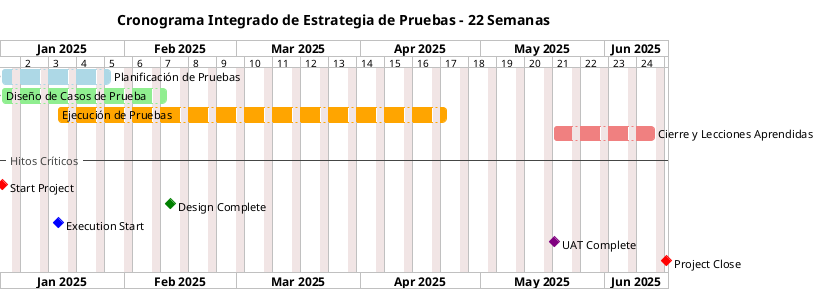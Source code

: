 @startgantt
!theme vibrant
title Cronograma Integrado de Estrategia de Pruebas - 22 Semanas

printscale weekly zoom 1
saturday are closed
sunday are closed

Project starts the 1st of january 2025

[Planificación de Pruebas] lasts 4 weeks
[Planificación de Pruebas] is colored in LightBlue

[Diseño de Casos de Prueba] lasts 6 weeks
[Diseño de Casos de Prueba] starts at [Planificación de Pruebas]'s start
[Diseño de Casos de Prueba] is colored in LightGreen

[Ejecución de Pruebas] lasts 14 weeks  
[Ejecución de Pruebas] starts 2025/01/15
[Ejecución de Pruebas] is colored in Orange

[Cierre y Lecciones Aprendidas] lasts 4 weeks
[Cierre y Lecciones Aprendidas] starts 2025/05/19
[Cierre y Lecciones Aprendidas] is colored in LightCoral

-- Hitos Críticos --
[Start Project] happens 2025/01/01
[Design Complete] happens 2025/02/12
[Execution Start] happens 2025/01/15
[UAT Complete] happens 2025/05/19
[Project Close] happens 2025/06/16

[Start Project] is colored in Red
[Design Complete] is colored in Green
[Execution Start] is colored in Blue
[UAT Complete] is colored in Purple
[Project Close] is colored in Red

@endgantt